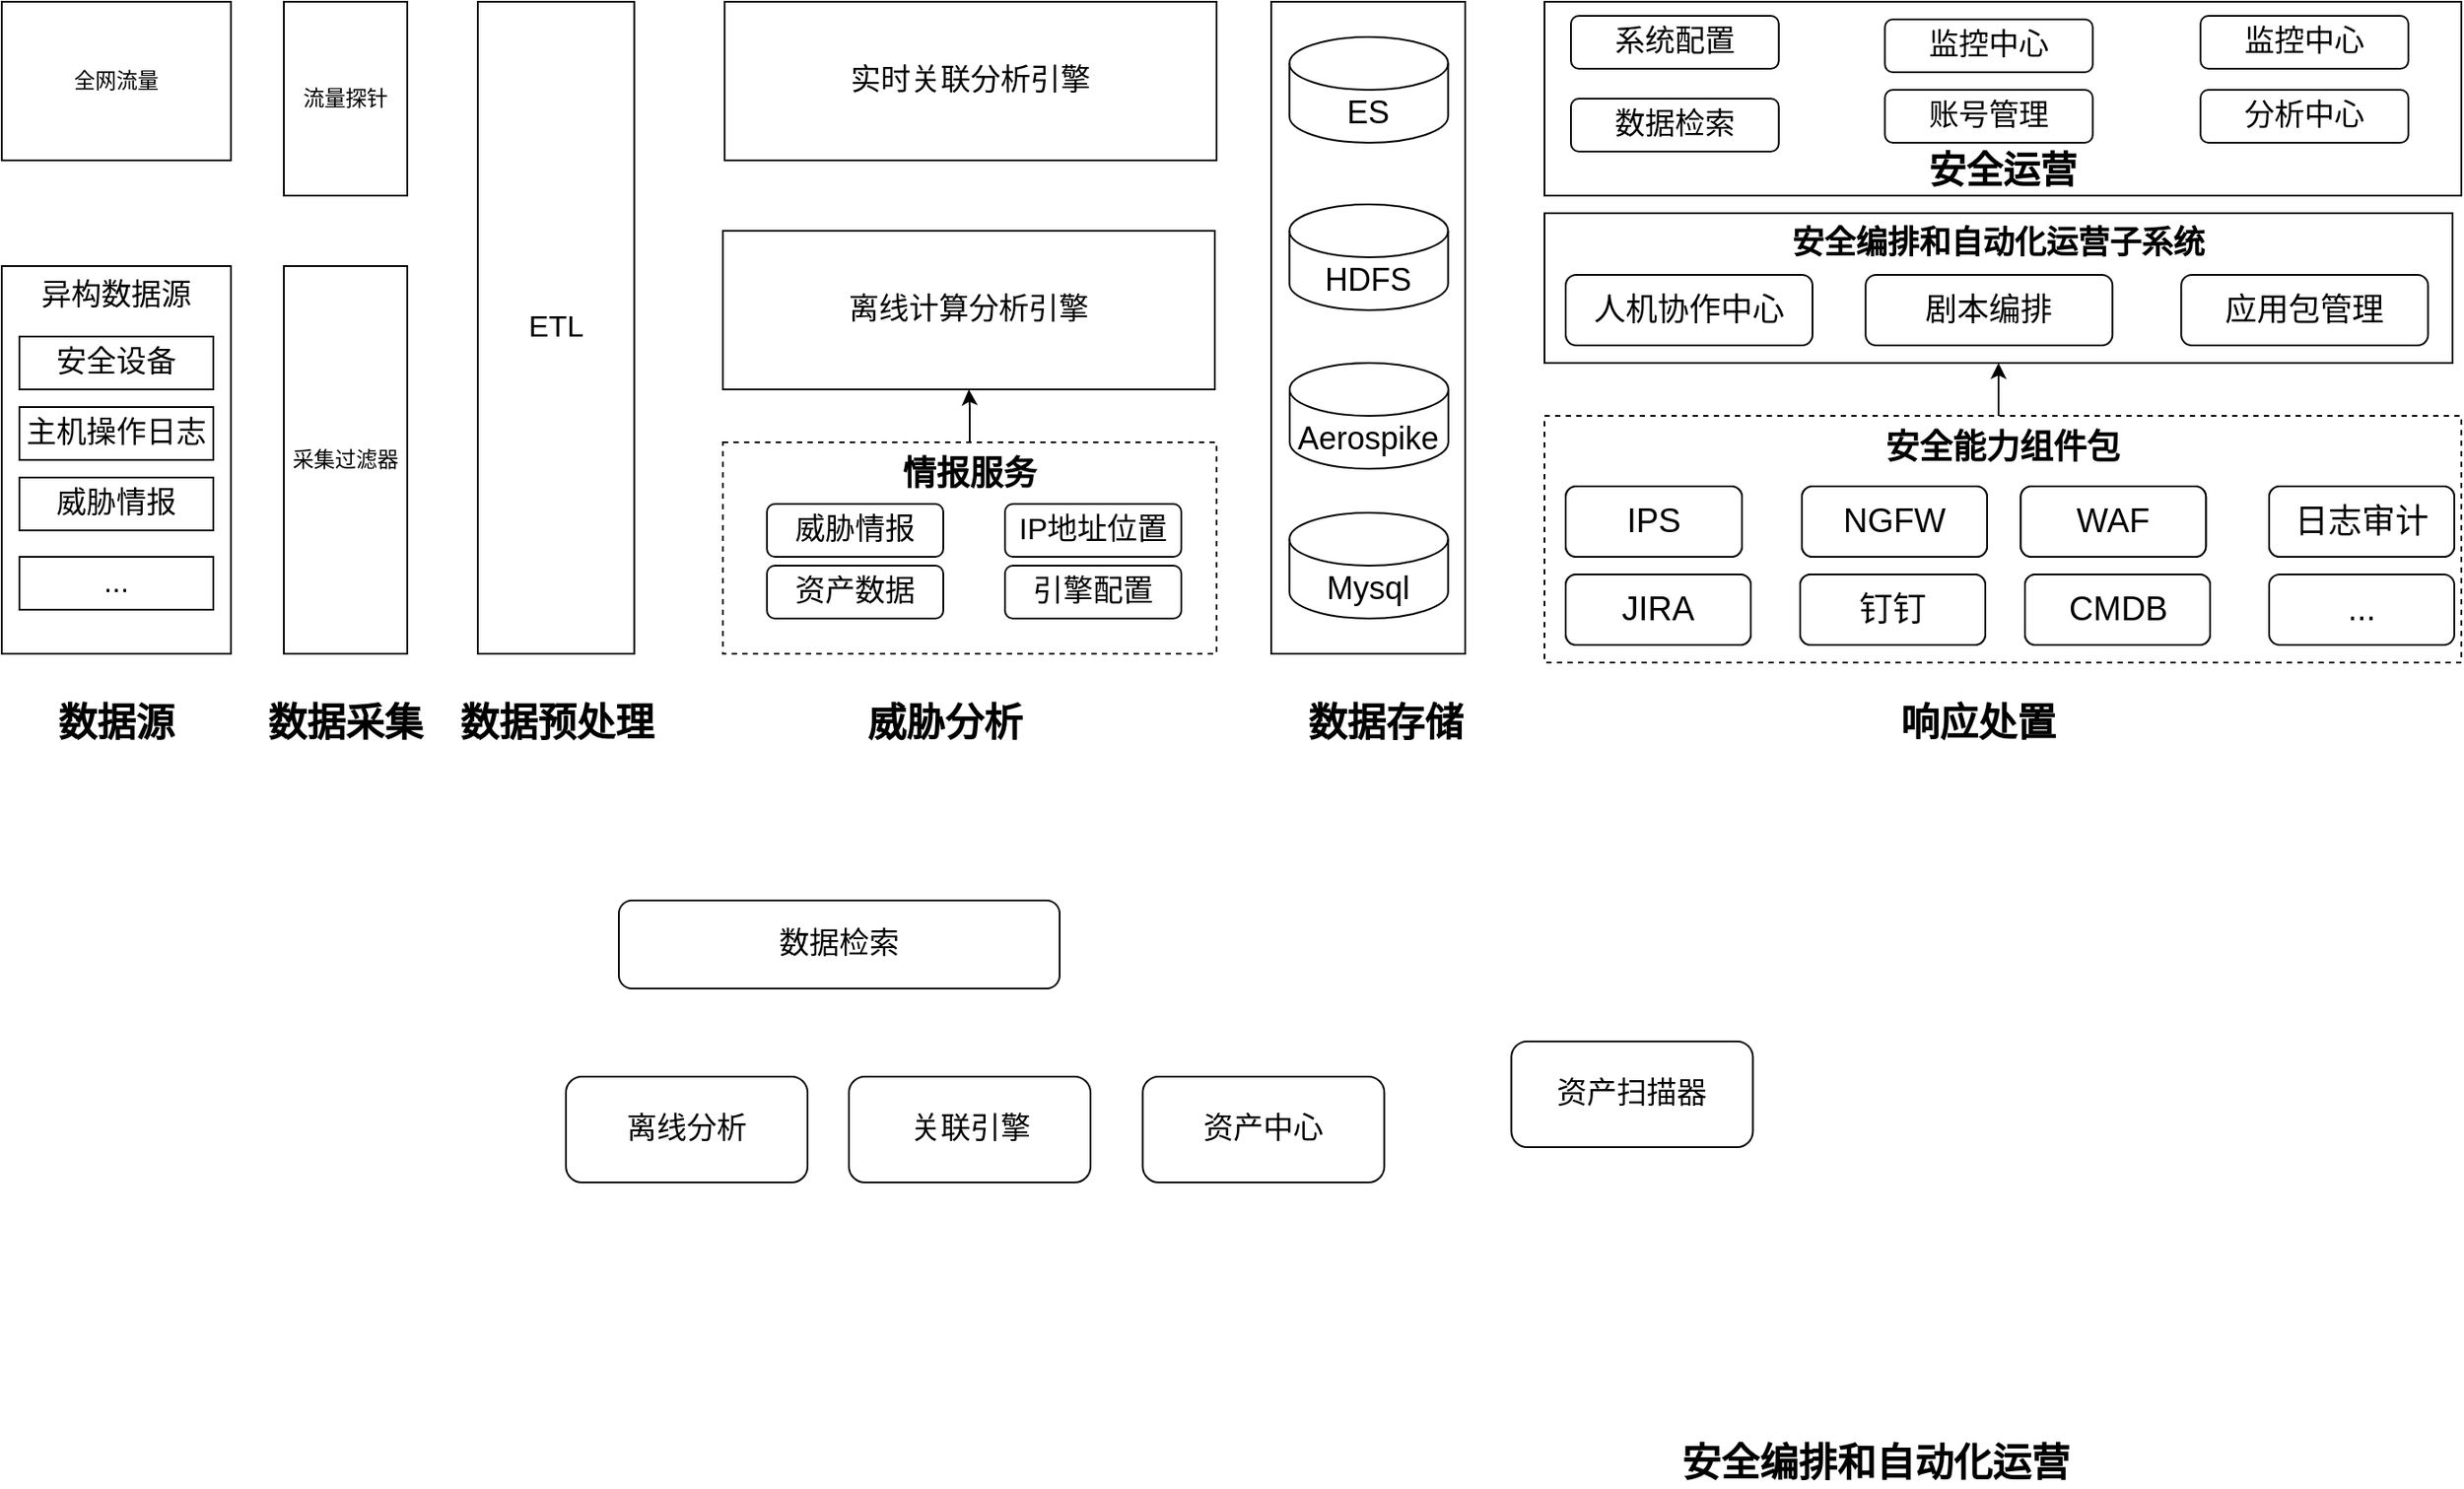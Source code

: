 <mxfile version="14.6.6" type="github">
  <diagram id="aFcd-sZfIuxCYyvOa6EC" name="Page-1">
    <mxGraphModel dx="2031" dy="1089" grid="1" gridSize="10" guides="1" tooltips="1" connect="1" arrows="1" fold="1" page="1" pageScale="1" pageWidth="827" pageHeight="1169" math="0" shadow="0">
      <root>
        <mxCell id="0" />
        <mxCell id="1" parent="0" />
        <mxCell id="FqToNLdHbUZbRF3IeUCB-30" value="" style="rounded=0;whiteSpace=wrap;html=1;fontSize=17;align=center;" vertex="1" parent="1">
          <mxGeometry x="730" y="240" width="110" height="370" as="geometry" />
        </mxCell>
        <mxCell id="FqToNLdHbUZbRF3IeUCB-21" value="安全编排和自动化运营子系统" style="rounded=0;whiteSpace=wrap;html=1;verticalAlign=top;fontStyle=1;fontSize=18;" vertex="1" parent="1">
          <mxGeometry x="885" y="360" width="515" height="85" as="geometry" />
        </mxCell>
        <mxCell id="FqToNLdHbUZbRF3IeUCB-52" value="" style="edgeStyle=orthogonalEdgeStyle;rounded=0;orthogonalLoop=1;jettySize=auto;html=1;fontSize=19;" edge="1" parent="1" source="FqToNLdHbUZbRF3IeUCB-16" target="FqToNLdHbUZbRF3IeUCB-45">
          <mxGeometry relative="1" as="geometry" />
        </mxCell>
        <mxCell id="FqToNLdHbUZbRF3IeUCB-16" value="&lt;b&gt;情报服务&lt;/b&gt;" style="rounded=0;whiteSpace=wrap;html=1;fontSize=19;dashed=1;verticalAlign=top;" vertex="1" parent="1">
          <mxGeometry x="419" y="490" width="280" height="120" as="geometry" />
        </mxCell>
        <mxCell id="uNM0V1RIPhNdZ5J6F5W2-2" value="流量探针" style="rounded=0;whiteSpace=wrap;html=1;" parent="1" vertex="1">
          <mxGeometry x="170" y="240" width="70" height="110" as="geometry" />
        </mxCell>
        <mxCell id="uNM0V1RIPhNdZ5J6F5W2-3" value="采集过滤器" style="rounded=0;whiteSpace=wrap;html=1;" parent="1" vertex="1">
          <mxGeometry x="170" y="390" width="70" height="220" as="geometry" />
        </mxCell>
        <mxCell id="uNM0V1RIPhNdZ5J6F5W2-4" value="全网流量" style="rounded=0;whiteSpace=wrap;html=1;" parent="1" vertex="1">
          <mxGeometry x="10" y="240" width="130" height="90" as="geometry" />
        </mxCell>
        <mxCell id="uNM0V1RIPhNdZ5J6F5W2-7" value="异构数据源" style="rounded=0;whiteSpace=wrap;html=1;verticalAlign=top;fontSize=17;" parent="1" vertex="1">
          <mxGeometry x="10" y="390" width="130" height="220" as="geometry" />
        </mxCell>
        <mxCell id="uNM0V1RIPhNdZ5J6F5W2-8" value="安全设备" style="rounded=0;whiteSpace=wrap;html=1;fontSize=17;" parent="1" vertex="1">
          <mxGeometry x="20" y="430" width="110" height="30" as="geometry" />
        </mxCell>
        <mxCell id="uNM0V1RIPhNdZ5J6F5W2-9" value="主机操作日志" style="rounded=0;whiteSpace=wrap;html=1;fontSize=17;" parent="1" vertex="1">
          <mxGeometry x="20" y="470" width="110" height="30" as="geometry" />
        </mxCell>
        <mxCell id="uNM0V1RIPhNdZ5J6F5W2-10" value="威胁情报" style="rounded=0;whiteSpace=wrap;html=1;fontSize=17;" parent="1" vertex="1">
          <mxGeometry x="20" y="510" width="110" height="30" as="geometry" />
        </mxCell>
        <mxCell id="uNM0V1RIPhNdZ5J6F5W2-12" value="..." style="rounded=0;whiteSpace=wrap;html=1;fontSize=17;" parent="1" vertex="1">
          <mxGeometry x="20" y="555" width="110" height="30" as="geometry" />
        </mxCell>
        <mxCell id="uNM0V1RIPhNdZ5J6F5W2-16" value="实时关联分析引擎" style="rounded=0;whiteSpace=wrap;html=1;fontSize=17;" parent="1" vertex="1">
          <mxGeometry x="420" y="240" width="279" height="90" as="geometry" />
        </mxCell>
        <mxCell id="uNM0V1RIPhNdZ5J6F5W2-19" value="安全运营" style="rounded=0;whiteSpace=wrap;html=1;fontSize=21;align=center;verticalAlign=bottom;fontStyle=1" parent="1" vertex="1">
          <mxGeometry x="885" y="240" width="520" height="110" as="geometry" />
        </mxCell>
        <mxCell id="uNM0V1RIPhNdZ5J6F5W2-20" value="资产扫描器" style="rounded=1;whiteSpace=wrap;html=1;fontSize=17;" parent="1" vertex="1">
          <mxGeometry x="866.19" y="830" width="137" height="60" as="geometry" />
        </mxCell>
        <mxCell id="uNM0V1RIPhNdZ5J6F5W2-23" value="系统配置" style="rounded=1;whiteSpace=wrap;html=1;fontSize=17;" parent="1" vertex="1">
          <mxGeometry x="900" y="248" width="117.87" height="30" as="geometry" />
        </mxCell>
        <mxCell id="uNM0V1RIPhNdZ5J6F5W2-24" value="数据检索" style="rounded=1;whiteSpace=wrap;html=1;fontSize=17;" parent="1" vertex="1">
          <mxGeometry x="360" y="750" width="250" height="50" as="geometry" />
        </mxCell>
        <mxCell id="uNM0V1RIPhNdZ5J6F5W2-30" value="ETL" style="rounded=0;whiteSpace=wrap;html=1;fontSize=17;align=center;" parent="1" vertex="1">
          <mxGeometry x="280" y="240" width="88.75" height="370" as="geometry" />
        </mxCell>
        <mxCell id="uNM0V1RIPhNdZ5J6F5W2-32" value="数据源" style="text;html=1;strokeColor=none;fillColor=none;align=center;verticalAlign=middle;whiteSpace=wrap;rounded=0;fontSize=22;fontStyle=1" parent="1" vertex="1">
          <mxGeometry x="40" y="640" width="70" height="20" as="geometry" />
        </mxCell>
        <mxCell id="uNM0V1RIPhNdZ5J6F5W2-35" value="数据预处理" style="text;html=1;strokeColor=none;fillColor=none;align=center;verticalAlign=middle;whiteSpace=wrap;rounded=0;fontSize=22;fontStyle=1" parent="1" vertex="1">
          <mxGeometry x="260" y="640" width="130" height="20" as="geometry" />
        </mxCell>
        <mxCell id="uNM0V1RIPhNdZ5J6F5W2-36" value="威胁分析" style="text;html=1;strokeColor=none;fillColor=none;align=center;verticalAlign=middle;whiteSpace=wrap;rounded=0;fontSize=22;fontStyle=1" parent="1" vertex="1">
          <mxGeometry x="480" y="640" width="130" height="20" as="geometry" />
        </mxCell>
        <mxCell id="uNM0V1RIPhNdZ5J6F5W2-37" value="响应处置" style="text;html=1;strokeColor=none;fillColor=none;align=center;verticalAlign=middle;whiteSpace=wrap;rounded=0;fontSize=22;fontStyle=1" parent="1" vertex="1">
          <mxGeometry x="1065.94" y="640" width="130" height="20" as="geometry" />
        </mxCell>
        <mxCell id="uNM0V1RIPhNdZ5J6F5W2-38" value="安全编排和自动化运营" style="text;html=1;strokeColor=none;fillColor=none;align=center;verticalAlign=middle;whiteSpace=wrap;rounded=0;fontSize=22;fontStyle=1" parent="1" vertex="1">
          <mxGeometry x="918" y="1060" width="310" height="20" as="geometry" />
        </mxCell>
        <mxCell id="FqToNLdHbUZbRF3IeUCB-36" style="edgeStyle=orthogonalEdgeStyle;rounded=0;orthogonalLoop=1;jettySize=auto;html=1;exitX=0.5;exitY=0;exitDx=0;exitDy=0;entryX=0.5;entryY=1;entryDx=0;entryDy=0;fontSize=16;" edge="1" parent="1" source="uNM0V1RIPhNdZ5J6F5W2-40" target="FqToNLdHbUZbRF3IeUCB-21">
          <mxGeometry relative="1" as="geometry" />
        </mxCell>
        <mxCell id="uNM0V1RIPhNdZ5J6F5W2-40" value="&lt;b style=&quot;font-size: 19px;&quot;&gt;安全能力组件包&lt;/b&gt;" style="rounded=0;whiteSpace=wrap;html=1;fontSize=19;dashed=1;verticalAlign=top;" parent="1" vertex="1">
          <mxGeometry x="885" y="475" width="520" height="140" as="geometry" />
        </mxCell>
        <mxCell id="uNM0V1RIPhNdZ5J6F5W2-54" value="ES" style="shape=cylinder3;whiteSpace=wrap;html=1;boundedLbl=1;backgroundOutline=1;size=15;fontSize=18;align=center;" parent="1" vertex="1">
          <mxGeometry x="740.31" y="260" width="90" height="60" as="geometry" />
        </mxCell>
        <mxCell id="uNM0V1RIPhNdZ5J6F5W2-55" value="HDFS" style="shape=cylinder3;whiteSpace=wrap;html=1;boundedLbl=1;backgroundOutline=1;size=15;fontSize=18;align=center;" parent="1" vertex="1">
          <mxGeometry x="740.31" y="355" width="90" height="60" as="geometry" />
        </mxCell>
        <mxCell id="uNM0V1RIPhNdZ5J6F5W2-56" value="Aerospike" style="shape=cylinder3;whiteSpace=wrap;html=1;boundedLbl=1;backgroundOutline=1;size=15;fontSize=18;align=center;" parent="1" vertex="1">
          <mxGeometry x="740.46" y="445" width="90" height="60" as="geometry" />
        </mxCell>
        <mxCell id="uNM0V1RIPhNdZ5J6F5W2-57" value="Mysql" style="shape=cylinder3;whiteSpace=wrap;html=1;boundedLbl=1;backgroundOutline=1;size=15;fontSize=18;align=center;" parent="1" vertex="1">
          <mxGeometry x="740.31" y="530" width="90" height="60" as="geometry" />
        </mxCell>
        <mxCell id="uNM0V1RIPhNdZ5J6F5W2-58" value="IPS" style="rounded=1;whiteSpace=wrap;html=1;fontSize=19;align=center;" parent="1" vertex="1">
          <mxGeometry x="897" y="515" width="100" height="40" as="geometry" />
        </mxCell>
        <mxCell id="uNM0V1RIPhNdZ5J6F5W2-59" value="NGFW" style="rounded=1;whiteSpace=wrap;html=1;fontSize=19;align=center;" parent="1" vertex="1">
          <mxGeometry x="1031" y="515" width="105" height="40" as="geometry" />
        </mxCell>
        <mxCell id="uNM0V1RIPhNdZ5J6F5W2-60" value="WAF" style="rounded=1;whiteSpace=wrap;html=1;fontSize=19;align=center;" parent="1" vertex="1">
          <mxGeometry x="1155.12" y="515" width="105" height="40" as="geometry" />
        </mxCell>
        <mxCell id="uNM0V1RIPhNdZ5J6F5W2-61" value="日志审计" style="rounded=1;whiteSpace=wrap;html=1;fontSize=19;align=center;" parent="1" vertex="1">
          <mxGeometry x="1296" y="515" width="105" height="40" as="geometry" />
        </mxCell>
        <mxCell id="FqToNLdHbUZbRF3IeUCB-2" value="资产中心" style="rounded=1;whiteSpace=wrap;html=1;fontSize=17;" vertex="1" parent="1">
          <mxGeometry x="657.13" y="850" width="137" height="60" as="geometry" />
        </mxCell>
        <mxCell id="FqToNLdHbUZbRF3IeUCB-3" value="关联引擎" style="rounded=1;whiteSpace=wrap;html=1;fontSize=17;" vertex="1" parent="1">
          <mxGeometry x="490.5" y="850" width="137" height="60" as="geometry" />
        </mxCell>
        <mxCell id="FqToNLdHbUZbRF3IeUCB-4" value="离线分析" style="rounded=1;whiteSpace=wrap;html=1;fontSize=17;" vertex="1" parent="1">
          <mxGeometry x="330.0" y="850" width="137" height="60" as="geometry" />
        </mxCell>
        <mxCell id="FqToNLdHbUZbRF3IeUCB-6" value="威胁情报" style="rounded=1;whiteSpace=wrap;html=1;fontSize=17;" vertex="1" parent="1">
          <mxGeometry x="444" y="525" width="100" height="30" as="geometry" />
        </mxCell>
        <mxCell id="FqToNLdHbUZbRF3IeUCB-10" value="IP地址位置" style="rounded=1;whiteSpace=wrap;html=1;fontSize=17;" vertex="1" parent="1">
          <mxGeometry x="579" y="525" width="100" height="30" as="geometry" />
        </mxCell>
        <mxCell id="FqToNLdHbUZbRF3IeUCB-12" value="JIRA" style="rounded=1;whiteSpace=wrap;html=1;fontSize=19;align=center;" vertex="1" parent="1">
          <mxGeometry x="897" y="565" width="105" height="40" as="geometry" />
        </mxCell>
        <mxCell id="FqToNLdHbUZbRF3IeUCB-13" value="钉钉" style="rounded=1;whiteSpace=wrap;html=1;fontSize=19;align=center;" vertex="1" parent="1">
          <mxGeometry x="1030" y="565" width="105" height="40" as="geometry" />
        </mxCell>
        <mxCell id="FqToNLdHbUZbRF3IeUCB-14" value="CMDB" style="rounded=1;whiteSpace=wrap;html=1;fontSize=19;align=center;" vertex="1" parent="1">
          <mxGeometry x="1157.5" y="565" width="105" height="40" as="geometry" />
        </mxCell>
        <mxCell id="FqToNLdHbUZbRF3IeUCB-15" value="..." style="rounded=1;whiteSpace=wrap;html=1;fontSize=19;align=center;" vertex="1" parent="1">
          <mxGeometry x="1296" y="565" width="105" height="40" as="geometry" />
        </mxCell>
        <mxCell id="FqToNLdHbUZbRF3IeUCB-24" value="监控中心" style="rounded=1;whiteSpace=wrap;html=1;fontSize=17;" vertex="1" parent="1">
          <mxGeometry x="1078.07" y="250" width="117.87" height="30" as="geometry" />
        </mxCell>
        <mxCell id="FqToNLdHbUZbRF3IeUCB-25" value="分析中心" style="rounded=1;whiteSpace=wrap;html=1;fontSize=17;" vertex="1" parent="1">
          <mxGeometry x="1257.07" y="290" width="117.87" height="30" as="geometry" />
        </mxCell>
        <mxCell id="FqToNLdHbUZbRF3IeUCB-26" value="数据检索" style="rounded=1;whiteSpace=wrap;html=1;fontSize=17;" vertex="1" parent="1">
          <mxGeometry x="900" y="295" width="117.87" height="30" as="geometry" />
        </mxCell>
        <mxCell id="FqToNLdHbUZbRF3IeUCB-28" value="账号管理" style="rounded=1;whiteSpace=wrap;html=1;fontSize=17;" vertex="1" parent="1">
          <mxGeometry x="1078.07" y="290" width="117.87" height="30" as="geometry" />
        </mxCell>
        <mxCell id="FqToNLdHbUZbRF3IeUCB-31" value="数据存储" style="text;html=1;strokeColor=none;fillColor=none;align=center;verticalAlign=middle;whiteSpace=wrap;rounded=0;fontSize=22;fontStyle=1" vertex="1" parent="1">
          <mxGeometry x="730" y="640" width="130" height="20" as="geometry" />
        </mxCell>
        <mxCell id="FqToNLdHbUZbRF3IeUCB-33" value="人机协作中心" style="rounded=1;whiteSpace=wrap;html=1;fontSize=18;align=center;" vertex="1" parent="1">
          <mxGeometry x="897.0" y="395" width="140" height="40" as="geometry" />
        </mxCell>
        <mxCell id="FqToNLdHbUZbRF3IeUCB-34" value="剧本编排" style="rounded=1;whiteSpace=wrap;html=1;fontSize=18;align=center;" vertex="1" parent="1">
          <mxGeometry x="1067.13" y="395" width="140" height="40" as="geometry" />
        </mxCell>
        <mxCell id="FqToNLdHbUZbRF3IeUCB-35" value="应用包管理" style="rounded=1;whiteSpace=wrap;html=1;fontSize=18;align=center;" vertex="1" parent="1">
          <mxGeometry x="1246.13" y="395" width="140" height="40" as="geometry" />
        </mxCell>
        <mxCell id="FqToNLdHbUZbRF3IeUCB-37" value="监控中心" style="rounded=1;whiteSpace=wrap;html=1;fontSize=17;" vertex="1" parent="1">
          <mxGeometry x="1257.07" y="248" width="117.87" height="30" as="geometry" />
        </mxCell>
        <mxCell id="FqToNLdHbUZbRF3IeUCB-38" value="资产数据" style="rounded=1;whiteSpace=wrap;html=1;fontSize=17;" vertex="1" parent="1">
          <mxGeometry x="444" y="560" width="100" height="30" as="geometry" />
        </mxCell>
        <mxCell id="FqToNLdHbUZbRF3IeUCB-41" value="引擎配置" style="rounded=1;whiteSpace=wrap;html=1;fontSize=17;" vertex="1" parent="1">
          <mxGeometry x="579" y="560" width="100" height="30" as="geometry" />
        </mxCell>
        <mxCell id="FqToNLdHbUZbRF3IeUCB-43" value="数据采集" style="text;html=1;strokeColor=none;fillColor=none;align=center;verticalAlign=middle;whiteSpace=wrap;rounded=0;fontSize=22;fontStyle=1" vertex="1" parent="1">
          <mxGeometry x="160" y="640" width="90" height="20" as="geometry" />
        </mxCell>
        <mxCell id="FqToNLdHbUZbRF3IeUCB-45" value="离线计算分析引擎" style="rounded=0;whiteSpace=wrap;html=1;fontSize=17;" vertex="1" parent="1">
          <mxGeometry x="419" y="370" width="279" height="90" as="geometry" />
        </mxCell>
        <mxCell id="FqToNLdHbUZbRF3IeUCB-57" value="日志审计" style="rounded=1;whiteSpace=wrap;html=1;fontSize=19;align=center;" vertex="1" parent="1">
          <mxGeometry x="1296" y="515" width="105" height="40" as="geometry" />
        </mxCell>
        <mxCell id="FqToNLdHbUZbRF3IeUCB-58" value="WAF" style="rounded=1;whiteSpace=wrap;html=1;fontSize=19;align=center;" vertex="1" parent="1">
          <mxGeometry x="1155.12" y="515" width="105" height="40" as="geometry" />
        </mxCell>
        <mxCell id="FqToNLdHbUZbRF3IeUCB-59" value="NGFW" style="rounded=1;whiteSpace=wrap;html=1;fontSize=19;align=center;" vertex="1" parent="1">
          <mxGeometry x="1031" y="515" width="105" height="40" as="geometry" />
        </mxCell>
        <mxCell id="FqToNLdHbUZbRF3IeUCB-60" value="IPS" style="rounded=1;whiteSpace=wrap;html=1;fontSize=19;align=center;" vertex="1" parent="1">
          <mxGeometry x="897" y="515" width="100" height="40" as="geometry" />
        </mxCell>
        <mxCell id="FqToNLdHbUZbRF3IeUCB-61" value="JIRA" style="rounded=1;whiteSpace=wrap;html=1;fontSize=19;align=center;" vertex="1" parent="1">
          <mxGeometry x="897" y="565" width="105" height="40" as="geometry" />
        </mxCell>
        <mxCell id="FqToNLdHbUZbRF3IeUCB-62" value="钉钉" style="rounded=1;whiteSpace=wrap;html=1;fontSize=19;align=center;" vertex="1" parent="1">
          <mxGeometry x="1030" y="565" width="105" height="40" as="geometry" />
        </mxCell>
        <mxCell id="FqToNLdHbUZbRF3IeUCB-63" value="CMDB" style="rounded=1;whiteSpace=wrap;html=1;fontSize=19;align=center;" vertex="1" parent="1">
          <mxGeometry x="1157.5" y="565" width="105" height="40" as="geometry" />
        </mxCell>
      </root>
    </mxGraphModel>
  </diagram>
</mxfile>
